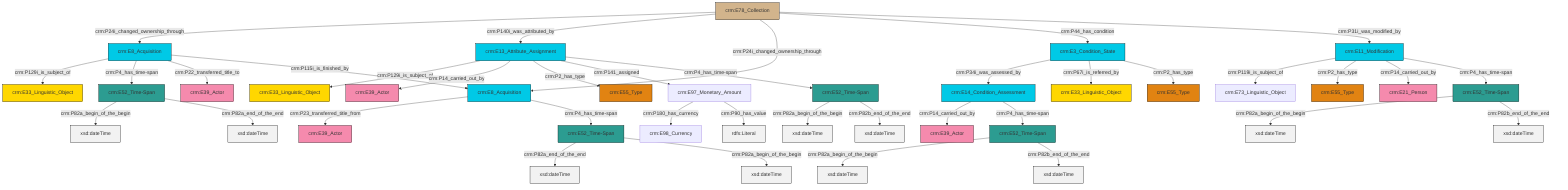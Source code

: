 graph TD
classDef Literal fill:#f2f2f2,stroke:#000000;
classDef CRM_Entity fill:#FFFFFF,stroke:#000000;
classDef Temporal_Entity fill:#00C9E6, stroke:#000000;
classDef Type fill:#E18312, stroke:#000000;
classDef Time-Span fill:#2C9C91, stroke:#000000;
classDef Appellation fill:#FFEB7F, stroke:#000000;
classDef Place fill:#008836, stroke:#000000;
classDef Persistent_Item fill:#B266B2, stroke:#000000;
classDef Conceptual_Object fill:#FFD700, stroke:#000000;
classDef Physical_Thing fill:#D2B48C, stroke:#000000;
classDef Actor fill:#f58aad, stroke:#000000;
classDef PC_Classes fill:#4ce600, stroke:#000000;
classDef Multi fill:#cccccc,stroke:#000000;

0["crm:E13_Attribute_Assignment"]:::Temporal_Entity -->|crm:P129i_is_subject_of| 2["crm:E33_Linguistic_Object"]:::Conceptual_Object
7["crm:E8_Acquisition"]:::Temporal_Entity -->|crm:P23_transferred_title_from| 8["crm:E39_Actor"]:::Actor
0["crm:E13_Attribute_Assignment"]:::Temporal_Entity -->|crm:P14_carried_out_by| 5["crm:E39_Actor"]:::Actor
11["crm:E11_Modification"]:::Temporal_Entity -->|crm:P119i_is_subject_of| 12["crm:E73_Linguistic_Object"]:::Default
9["crm:E97_Monetary_Amount"]:::Default -->|crm:P180_has_currency| 13["crm:E98_Currency"]:::Default
21["crm:E3_Condition_State"]:::Temporal_Entity -->|crm:P34i_was_assessed_by| 22["crm:E14_Condition_Assessment"]:::Temporal_Entity
23["crm:E78_Collection"]:::Physical_Thing -->|crm:P24i_changed_ownership_through| 24["crm:E8_Acquisition"]:::Temporal_Entity
21["crm:E3_Condition_State"]:::Temporal_Entity -->|crm:P67i_is_referred_by| 26["crm:E33_Linguistic_Object"]:::Conceptual_Object
11["crm:E11_Modification"]:::Temporal_Entity -->|crm:P2_has_type| 16["crm:E55_Type"]:::Type
0["crm:E13_Attribute_Assignment"]:::Temporal_Entity -->|crm:P2_has_type| 28["crm:E55_Type"]:::Type
29["crm:E52_Time-Span"]:::Time-Span -->|crm:P82a_begin_of_the_begin| 30[xsd:dateTime]:::Literal
29["crm:E52_Time-Span"]:::Time-Span -->|crm:P82b_end_of_the_end| 32[xsd:dateTime]:::Literal
33["crm:E52_Time-Span"]:::Time-Span -->|crm:P82a_end_of_the_end| 34[xsd:dateTime]:::Literal
24["crm:E8_Acquisition"]:::Temporal_Entity -->|crm:P129i_is_subject_of| 35["crm:E33_Linguistic_Object"]:::Conceptual_Object
9["crm:E97_Monetary_Amount"]:::Default -->|crm:P90_has_value| 36[rdfs:Literal]:::Literal
23["crm:E78_Collection"]:::Physical_Thing -->|crm:P140i_was_attributed_by| 0["crm:E13_Attribute_Assignment"]:::Temporal_Entity
0["crm:E13_Attribute_Assignment"]:::Temporal_Entity -->|crm:P141_assigned| 9["crm:E97_Monetary_Amount"]:::Default
38["crm:E52_Time-Span"]:::Time-Span -->|crm:P82a_begin_of_the_begin| 39[xsd:dateTime]:::Literal
3["crm:E52_Time-Span"]:::Time-Span -->|crm:P82a_begin_of_the_begin| 41[xsd:dateTime]:::Literal
7["crm:E8_Acquisition"]:::Temporal_Entity -->|crm:P4_has_time-span| 33["crm:E52_Time-Span"]:::Time-Span
3["crm:E52_Time-Span"]:::Time-Span -->|crm:P82b_end_of_the_end| 43[xsd:dateTime]:::Literal
23["crm:E78_Collection"]:::Physical_Thing -->|crm:P24i_changed_ownership_through| 7["crm:E8_Acquisition"]:::Temporal_Entity
24["crm:E8_Acquisition"]:::Temporal_Entity -->|crm:P4_has_time-span| 38["crm:E52_Time-Span"]:::Time-Span
23["crm:E78_Collection"]:::Physical_Thing -->|crm:P44_has_condition| 21["crm:E3_Condition_State"]:::Temporal_Entity
11["crm:E11_Modification"]:::Temporal_Entity -->|crm:P14_carried_out_by| 46["crm:E21_Person"]:::Actor
0["crm:E13_Attribute_Assignment"]:::Temporal_Entity -->|crm:P4_has_time-span| 3["crm:E52_Time-Span"]:::Time-Span
24["crm:E8_Acquisition"]:::Temporal_Entity -->|crm:P22_transferred_title_to| 47["crm:E39_Actor"]:::Actor
23["crm:E78_Collection"]:::Physical_Thing -->|crm:P31i_was_modified_by| 11["crm:E11_Modification"]:::Temporal_Entity
22["crm:E14_Condition_Assessment"]:::Temporal_Entity -->|crm:P14_carried_out_by| 19["crm:E39_Actor"]:::Actor
38["crm:E52_Time-Span"]:::Time-Span -->|crm:P82a_end_of_the_end| 52[xsd:dateTime]:::Literal
33["crm:E52_Time-Span"]:::Time-Span -->|crm:P82a_begin_of_the_begin| 53[xsd:dateTime]:::Literal
22["crm:E14_Condition_Assessment"]:::Temporal_Entity -->|crm:P4_has_time-span| 29["crm:E52_Time-Span"]:::Time-Span
55["crm:E52_Time-Span"]:::Time-Span -->|crm:P82a_begin_of_the_begin| 56[xsd:dateTime]:::Literal
24["crm:E8_Acquisition"]:::Temporal_Entity -->|crm:P115i_is_finished_by| 7["crm:E8_Acquisition"]:::Temporal_Entity
11["crm:E11_Modification"]:::Temporal_Entity -->|crm:P4_has_time-span| 55["crm:E52_Time-Span"]:::Time-Span
21["crm:E3_Condition_State"]:::Temporal_Entity -->|crm:P2_has_type| 14["crm:E55_Type"]:::Type
55["crm:E52_Time-Span"]:::Time-Span -->|crm:P82b_end_of_the_end| 61[xsd:dateTime]:::Literal
